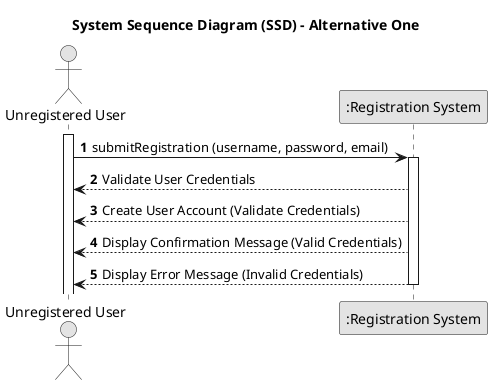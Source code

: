 @startuml 
skinparam monochrome true
skinparam packageStyle rectangle
skinparam shadowing false

title System Sequence Diagram (SSD) - Alternative One

autonumber

actor "Unregistered User" as User
participant ":Registration System" as System

activate User

    User -> System : submitRegistration (username, password, email)
    activate System

        System --> User : Validate User Credentials
    
        System --> User : Create User Account (Validate Credentials)
    
        System --> User : Display Confirmation Message (Valid Credentials)
    
        System --> User : Display Error Message (Invalid Credentials)
    
    deactivate System
@enduml